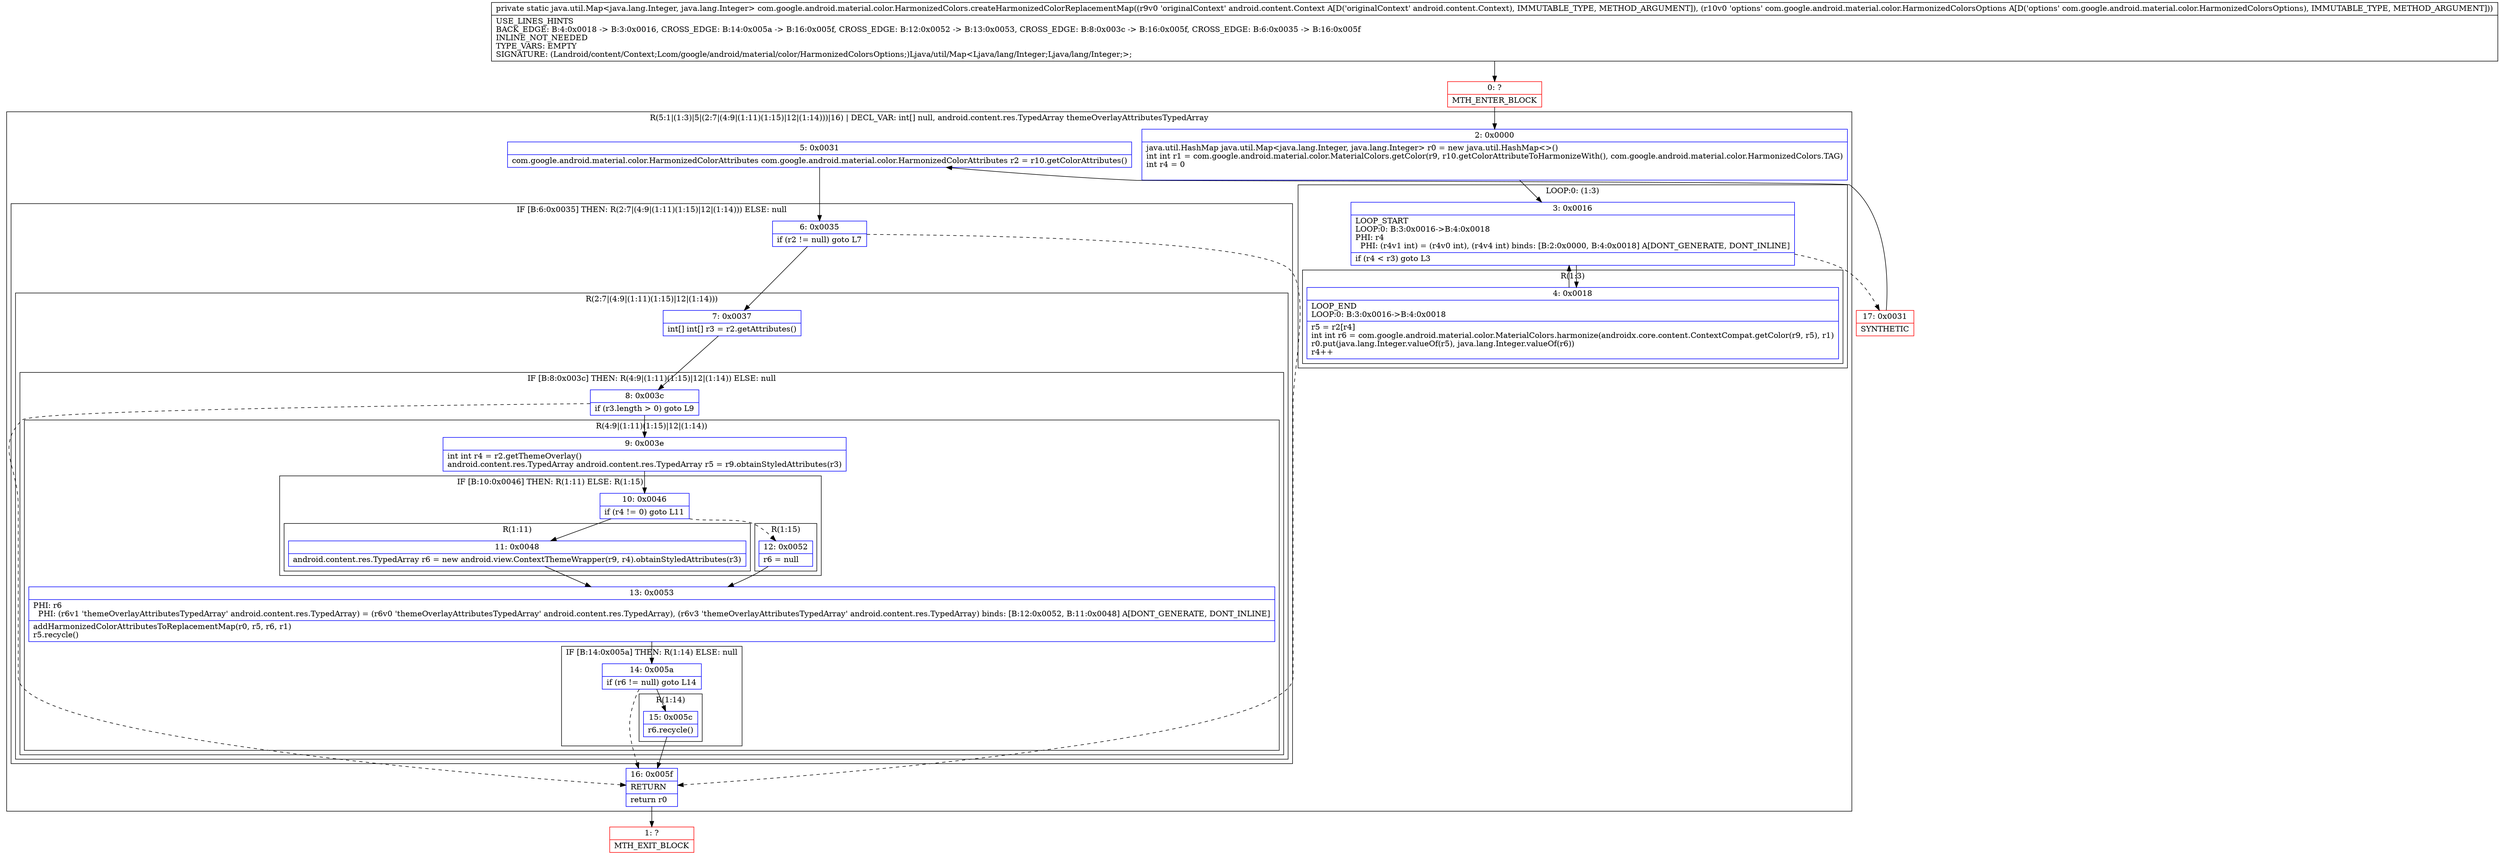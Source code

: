 digraph "CFG forcom.google.android.material.color.HarmonizedColors.createHarmonizedColorReplacementMap(Landroid\/content\/Context;Lcom\/google\/android\/material\/color\/HarmonizedColorsOptions;)Ljava\/util\/Map;" {
subgraph cluster_Region_1746423380 {
label = "R(5:1|(1:3)|5|(2:7|(4:9|(1:11)(1:15)|12|(1:14)))|16) | DECL_VAR: int[] null, android.content.res.TypedArray themeOverlayAttributesTypedArray\l";
node [shape=record,color=blue];
Node_2 [shape=record,label="{2\:\ 0x0000|java.util.HashMap java.util.Map\<java.lang.Integer, java.lang.Integer\> r0 = new java.util.HashMap\<\>()\lint int r1 = com.google.android.material.color.MaterialColors.getColor(r9, r10.getColorAttributeToHarmonizeWith(), com.google.android.material.color.HarmonizedColors.TAG)\lint r4 = 0\l\l}"];
subgraph cluster_LoopRegion_849255746 {
label = "LOOP:0: (1:3)";
node [shape=record,color=blue];
Node_3 [shape=record,label="{3\:\ 0x0016|LOOP_START\lLOOP:0: B:3:0x0016\-\>B:4:0x0018\lPHI: r4 \l  PHI: (r4v1 int) = (r4v0 int), (r4v4 int) binds: [B:2:0x0000, B:4:0x0018] A[DONT_GENERATE, DONT_INLINE]\l|if (r4 \< r3) goto L3\l}"];
subgraph cluster_Region_2033337333 {
label = "R(1:3)";
node [shape=record,color=blue];
Node_4 [shape=record,label="{4\:\ 0x0018|LOOP_END\lLOOP:0: B:3:0x0016\-\>B:4:0x0018\l|r5 = r2[r4]\lint int r6 = com.google.android.material.color.MaterialColors.harmonize(androidx.core.content.ContextCompat.getColor(r9, r5), r1)\lr0.put(java.lang.Integer.valueOf(r5), java.lang.Integer.valueOf(r6))\lr4++\l}"];
}
}
Node_5 [shape=record,label="{5\:\ 0x0031|com.google.android.material.color.HarmonizedColorAttributes com.google.android.material.color.HarmonizedColorAttributes r2 = r10.getColorAttributes()\l}"];
subgraph cluster_IfRegion_2114897073 {
label = "IF [B:6:0x0035] THEN: R(2:7|(4:9|(1:11)(1:15)|12|(1:14))) ELSE: null";
node [shape=record,color=blue];
Node_6 [shape=record,label="{6\:\ 0x0035|if (r2 != null) goto L7\l}"];
subgraph cluster_Region_1422806986 {
label = "R(2:7|(4:9|(1:11)(1:15)|12|(1:14)))";
node [shape=record,color=blue];
Node_7 [shape=record,label="{7\:\ 0x0037|int[] int[] r3 = r2.getAttributes()\l}"];
subgraph cluster_IfRegion_1065915213 {
label = "IF [B:8:0x003c] THEN: R(4:9|(1:11)(1:15)|12|(1:14)) ELSE: null";
node [shape=record,color=blue];
Node_8 [shape=record,label="{8\:\ 0x003c|if (r3.length \> 0) goto L9\l}"];
subgraph cluster_Region_1083139420 {
label = "R(4:9|(1:11)(1:15)|12|(1:14))";
node [shape=record,color=blue];
Node_9 [shape=record,label="{9\:\ 0x003e|int int r4 = r2.getThemeOverlay()\landroid.content.res.TypedArray android.content.res.TypedArray r5 = r9.obtainStyledAttributes(r3)\l}"];
subgraph cluster_IfRegion_213238538 {
label = "IF [B:10:0x0046] THEN: R(1:11) ELSE: R(1:15)";
node [shape=record,color=blue];
Node_10 [shape=record,label="{10\:\ 0x0046|if (r4 != 0) goto L11\l}"];
subgraph cluster_Region_76981349 {
label = "R(1:11)";
node [shape=record,color=blue];
Node_11 [shape=record,label="{11\:\ 0x0048|android.content.res.TypedArray r6 = new android.view.ContextThemeWrapper(r9, r4).obtainStyledAttributes(r3)\l}"];
}
subgraph cluster_Region_715353417 {
label = "R(1:15)";
node [shape=record,color=blue];
Node_12 [shape=record,label="{12\:\ 0x0052|r6 = null\l}"];
}
}
Node_13 [shape=record,label="{13\:\ 0x0053|PHI: r6 \l  PHI: (r6v1 'themeOverlayAttributesTypedArray' android.content.res.TypedArray) = (r6v0 'themeOverlayAttributesTypedArray' android.content.res.TypedArray), (r6v3 'themeOverlayAttributesTypedArray' android.content.res.TypedArray) binds: [B:12:0x0052, B:11:0x0048] A[DONT_GENERATE, DONT_INLINE]\l|addHarmonizedColorAttributesToReplacementMap(r0, r5, r6, r1)\lr5.recycle()\l}"];
subgraph cluster_IfRegion_1110873896 {
label = "IF [B:14:0x005a] THEN: R(1:14) ELSE: null";
node [shape=record,color=blue];
Node_14 [shape=record,label="{14\:\ 0x005a|if (r6 != null) goto L14\l}"];
subgraph cluster_Region_2101278155 {
label = "R(1:14)";
node [shape=record,color=blue];
Node_15 [shape=record,label="{15\:\ 0x005c|r6.recycle()\l}"];
}
}
}
}
}
}
Node_16 [shape=record,label="{16\:\ 0x005f|RETURN\l|return r0\l}"];
}
Node_0 [shape=record,color=red,label="{0\:\ ?|MTH_ENTER_BLOCK\l}"];
Node_17 [shape=record,color=red,label="{17\:\ 0x0031|SYNTHETIC\l}"];
Node_1 [shape=record,color=red,label="{1\:\ ?|MTH_EXIT_BLOCK\l}"];
MethodNode[shape=record,label="{private static java.util.Map\<java.lang.Integer, java.lang.Integer\> com.google.android.material.color.HarmonizedColors.createHarmonizedColorReplacementMap((r9v0 'originalContext' android.content.Context A[D('originalContext' android.content.Context), IMMUTABLE_TYPE, METHOD_ARGUMENT]), (r10v0 'options' com.google.android.material.color.HarmonizedColorsOptions A[D('options' com.google.android.material.color.HarmonizedColorsOptions), IMMUTABLE_TYPE, METHOD_ARGUMENT]))  | USE_LINES_HINTS\lBACK_EDGE: B:4:0x0018 \-\> B:3:0x0016, CROSS_EDGE: B:14:0x005a \-\> B:16:0x005f, CROSS_EDGE: B:12:0x0052 \-\> B:13:0x0053, CROSS_EDGE: B:8:0x003c \-\> B:16:0x005f, CROSS_EDGE: B:6:0x0035 \-\> B:16:0x005f\lINLINE_NOT_NEEDED\lTYPE_VARS: EMPTY\lSIGNATURE: (Landroid\/content\/Context;Lcom\/google\/android\/material\/color\/HarmonizedColorsOptions;)Ljava\/util\/Map\<Ljava\/lang\/Integer;Ljava\/lang\/Integer;\>;\l}"];
MethodNode -> Node_0;Node_2 -> Node_3;
Node_3 -> Node_4;
Node_3 -> Node_17[style=dashed];
Node_4 -> Node_3;
Node_5 -> Node_6;
Node_6 -> Node_7;
Node_6 -> Node_16[style=dashed];
Node_7 -> Node_8;
Node_8 -> Node_9;
Node_8 -> Node_16[style=dashed];
Node_9 -> Node_10;
Node_10 -> Node_11;
Node_10 -> Node_12[style=dashed];
Node_11 -> Node_13;
Node_12 -> Node_13;
Node_13 -> Node_14;
Node_14 -> Node_15;
Node_14 -> Node_16[style=dashed];
Node_15 -> Node_16;
Node_16 -> Node_1;
Node_0 -> Node_2;
Node_17 -> Node_5;
}

